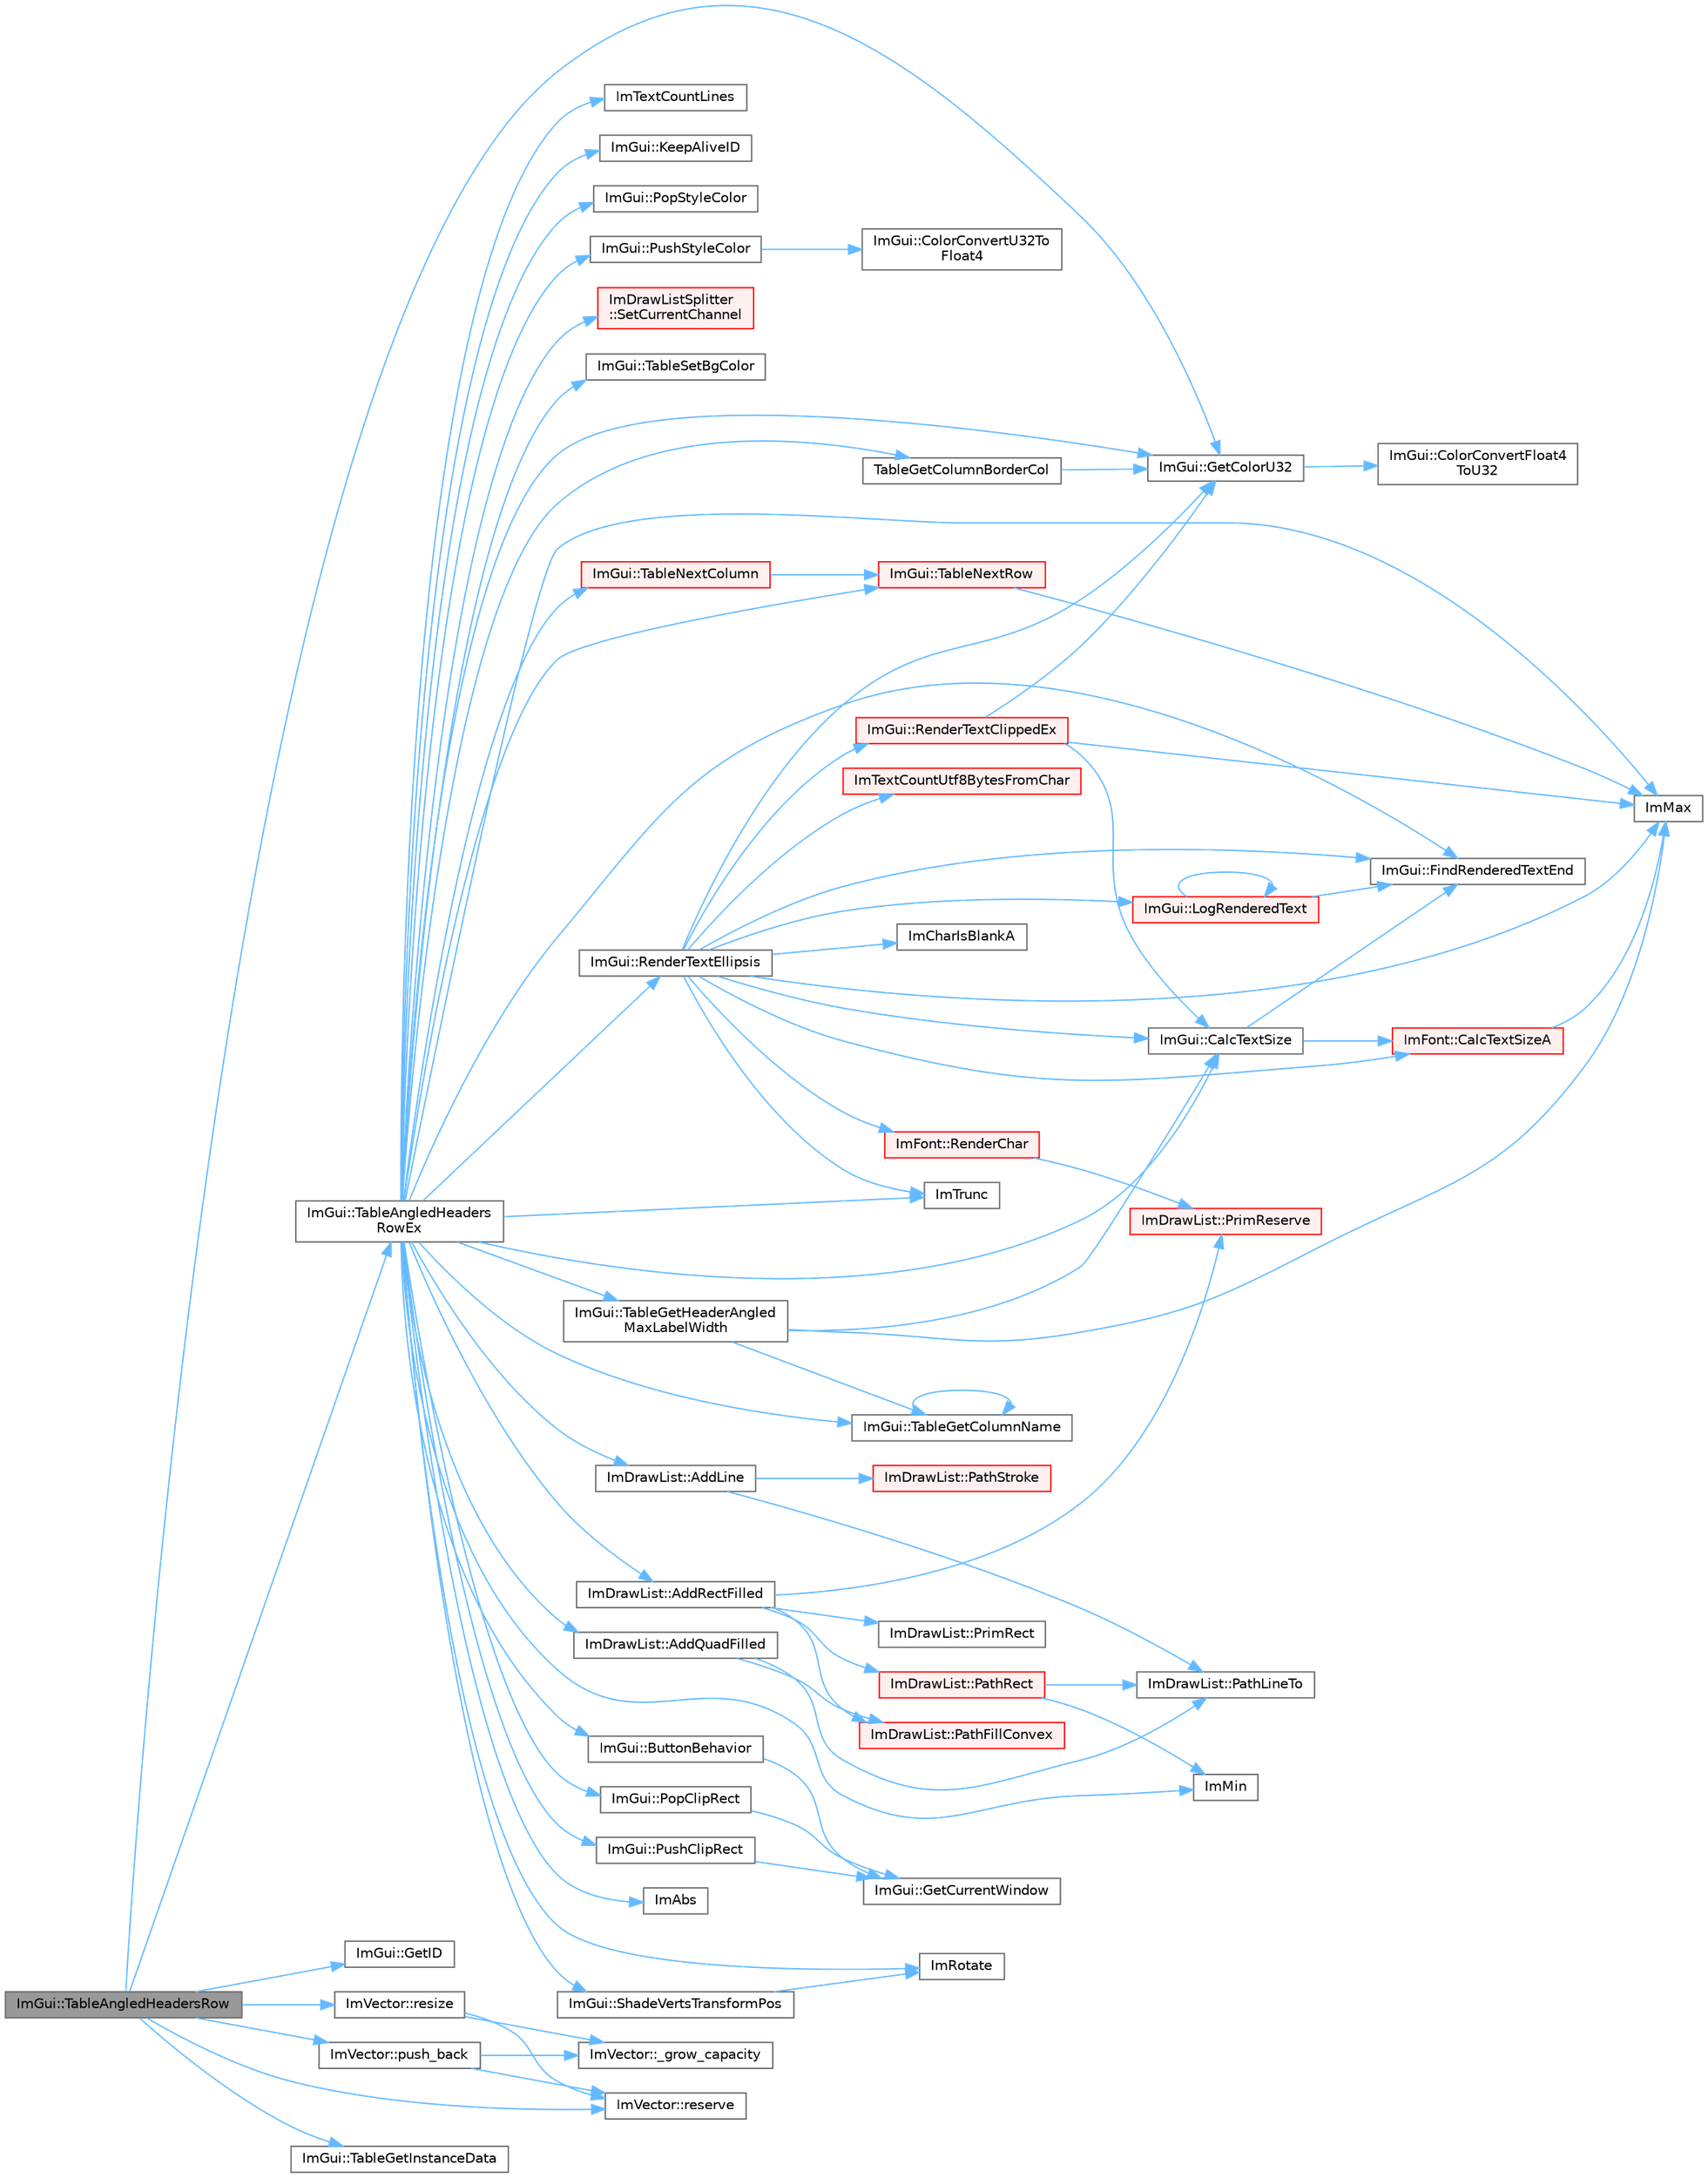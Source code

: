 digraph "ImGui::TableAngledHeadersRow"
{
 // LATEX_PDF_SIZE
  bgcolor="transparent";
  edge [fontname=Helvetica,fontsize=10,labelfontname=Helvetica,labelfontsize=10];
  node [fontname=Helvetica,fontsize=10,shape=box,height=0.2,width=0.4];
  rankdir="LR";
  Node1 [id="Node000001",label="ImGui::TableAngledHeadersRow",height=0.2,width=0.4,color="gray40", fillcolor="grey60", style="filled", fontcolor="black",tooltip=" "];
  Node1 -> Node2 [id="edge1_Node000001_Node000002",color="steelblue1",style="solid",tooltip=" "];
  Node2 [id="Node000002",label="ImGui::GetColorU32",height=0.2,width=0.4,color="grey40", fillcolor="white", style="filled",URL="$namespace_im_gui.html#a0de2d9bd347d9866511eb8d014e62556",tooltip=" "];
  Node2 -> Node3 [id="edge2_Node000002_Node000003",color="steelblue1",style="solid",tooltip=" "];
  Node3 [id="Node000003",label="ImGui::ColorConvertFloat4\lToU32",height=0.2,width=0.4,color="grey40", fillcolor="white", style="filled",URL="$namespace_im_gui.html#abe2691de0b1a71c774ab24cc91564a94",tooltip=" "];
  Node1 -> Node4 [id="edge3_Node000001_Node000004",color="steelblue1",style="solid",tooltip=" "];
  Node4 [id="Node000004",label="ImGui::GetID",height=0.2,width=0.4,color="grey40", fillcolor="white", style="filled",URL="$namespace_im_gui.html#a3329b04bd4235e90ad9deb00ffb38ae4",tooltip=" "];
  Node1 -> Node5 [id="edge4_Node000001_Node000005",color="steelblue1",style="solid",tooltip=" "];
  Node5 [id="Node000005",label="ImVector::push_back",height=0.2,width=0.4,color="grey40", fillcolor="white", style="filled",URL="$struct_im_vector.html#aab5df48e0711a48bd12f3206e08c4108",tooltip=" "];
  Node5 -> Node6 [id="edge5_Node000005_Node000006",color="steelblue1",style="solid",tooltip=" "];
  Node6 [id="Node000006",label="ImVector::_grow_capacity",height=0.2,width=0.4,color="grey40", fillcolor="white", style="filled",URL="$struct_im_vector.html#a3a097635d464b1b70dc7d59996a88b28",tooltip=" "];
  Node5 -> Node7 [id="edge6_Node000005_Node000007",color="steelblue1",style="solid",tooltip=" "];
  Node7 [id="Node000007",label="ImVector::reserve",height=0.2,width=0.4,color="grey40", fillcolor="white", style="filled",URL="$struct_im_vector.html#a0f14f5736c3372157856eebb67123b75",tooltip=" "];
  Node1 -> Node7 [id="edge7_Node000001_Node000007",color="steelblue1",style="solid",tooltip=" "];
  Node1 -> Node8 [id="edge8_Node000001_Node000008",color="steelblue1",style="solid",tooltip=" "];
  Node8 [id="Node000008",label="ImVector::resize",height=0.2,width=0.4,color="grey40", fillcolor="white", style="filled",URL="$struct_im_vector.html#ac371dd62e56ae486b1a5038cf07eee56",tooltip=" "];
  Node8 -> Node6 [id="edge9_Node000008_Node000006",color="steelblue1",style="solid",tooltip=" "];
  Node8 -> Node7 [id="edge10_Node000008_Node000007",color="steelblue1",style="solid",tooltip=" "];
  Node1 -> Node9 [id="edge11_Node000001_Node000009",color="steelblue1",style="solid",tooltip=" "];
  Node9 [id="Node000009",label="ImGui::TableAngledHeaders\lRowEx",height=0.2,width=0.4,color="grey40", fillcolor="white", style="filled",URL="$namespace_im_gui.html#a768f1f8de0f5922c7005c952bb40cdc9",tooltip=" "];
  Node9 -> Node10 [id="edge12_Node000009_Node000010",color="steelblue1",style="solid",tooltip=" "];
  Node10 [id="Node000010",label="ImDrawList::AddLine",height=0.2,width=0.4,color="grey40", fillcolor="white", style="filled",URL="$struct_im_draw_list.html#aa21e5a1c6e00239581f97d344fc0db61",tooltip=" "];
  Node10 -> Node11 [id="edge13_Node000010_Node000011",color="steelblue1",style="solid",tooltip=" "];
  Node11 [id="Node000011",label="ImDrawList::PathLineTo",height=0.2,width=0.4,color="grey40", fillcolor="white", style="filled",URL="$struct_im_draw_list.html#a828d944325ed58d8b57abd3647bffaaf",tooltip=" "];
  Node10 -> Node12 [id="edge14_Node000010_Node000012",color="steelblue1",style="solid",tooltip=" "];
  Node12 [id="Node000012",label="ImDrawList::PathStroke",height=0.2,width=0.4,color="red", fillcolor="#FFF0F0", style="filled",URL="$struct_im_draw_list.html#a60bf9040ef3d09b39c4ba8f5a2a68ae9",tooltip=" "];
  Node9 -> Node18 [id="edge15_Node000009_Node000018",color="steelblue1",style="solid",tooltip=" "];
  Node18 [id="Node000018",label="ImDrawList::AddQuadFilled",height=0.2,width=0.4,color="grey40", fillcolor="white", style="filled",URL="$struct_im_draw_list.html#a2b982fbad35f8736fdfc9d6e7db2ca94",tooltip=" "];
  Node18 -> Node19 [id="edge16_Node000018_Node000019",color="steelblue1",style="solid",tooltip=" "];
  Node19 [id="Node000019",label="ImDrawList::PathFillConvex",height=0.2,width=0.4,color="red", fillcolor="#FFF0F0", style="filled",URL="$struct_im_draw_list.html#aea9301cb99ebf4b27f5d3959017567c9",tooltip=" "];
  Node18 -> Node11 [id="edge17_Node000018_Node000011",color="steelblue1",style="solid",tooltip=" "];
  Node9 -> Node21 [id="edge18_Node000009_Node000021",color="steelblue1",style="solid",tooltip=" "];
  Node21 [id="Node000021",label="ImDrawList::AddRectFilled",height=0.2,width=0.4,color="grey40", fillcolor="white", style="filled",URL="$struct_im_draw_list.html#a6b16ab764160b0251d2e7b3bd08c1ffc",tooltip=" "];
  Node21 -> Node19 [id="edge19_Node000021_Node000019",color="steelblue1",style="solid",tooltip=" "];
  Node21 -> Node22 [id="edge20_Node000021_Node000022",color="steelblue1",style="solid",tooltip=" "];
  Node22 [id="Node000022",label="ImDrawList::PathRect",height=0.2,width=0.4,color="red", fillcolor="#FFF0F0", style="filled",URL="$struct_im_draw_list.html#a2251eb264ed8b17a253c409787375053",tooltip=" "];
  Node22 -> Node24 [id="edge21_Node000022_Node000024",color="steelblue1",style="solid",tooltip=" "];
  Node24 [id="Node000024",label="ImMin",height=0.2,width=0.4,color="grey40", fillcolor="white", style="filled",URL="$imgui__internal_8h.html#a7f9d7828066a9d61b5630adcdf4655d3",tooltip=" "];
  Node22 -> Node11 [id="edge22_Node000022_Node000011",color="steelblue1",style="solid",tooltip=" "];
  Node21 -> Node30 [id="edge23_Node000021_Node000030",color="steelblue1",style="solid",tooltip=" "];
  Node30 [id="Node000030",label="ImDrawList::PrimRect",height=0.2,width=0.4,color="grey40", fillcolor="white", style="filled",URL="$struct_im_draw_list.html#ae2be093563f1d20b8190b7c423113925",tooltip=" "];
  Node21 -> Node15 [id="edge24_Node000021_Node000015",color="steelblue1",style="solid",tooltip=" "];
  Node15 [id="Node000015",label="ImDrawList::PrimReserve",height=0.2,width=0.4,color="red", fillcolor="#FFF0F0", style="filled",URL="$struct_im_draw_list.html#a879aa38dbfb0344e3e023d65c002c7d7",tooltip=" "];
  Node9 -> Node31 [id="edge25_Node000009_Node000031",color="steelblue1",style="solid",tooltip=" "];
  Node31 [id="Node000031",label="ImGui::ButtonBehavior",height=0.2,width=0.4,color="grey40", fillcolor="white", style="filled",URL="$namespace_im_gui.html#a65a4f18b1bc8ce0f351687922089f374",tooltip=" "];
  Node31 -> Node32 [id="edge26_Node000031_Node000032",color="steelblue1",style="solid",tooltip=" "];
  Node32 [id="Node000032",label="ImGui::GetCurrentWindow",height=0.2,width=0.4,color="grey40", fillcolor="white", style="filled",URL="$namespace_im_gui.html#ac452417b5004ca16a814a72cff153526",tooltip=" "];
  Node9 -> Node33 [id="edge27_Node000009_Node000033",color="steelblue1",style="solid",tooltip=" "];
  Node33 [id="Node000033",label="ImGui::CalcTextSize",height=0.2,width=0.4,color="grey40", fillcolor="white", style="filled",URL="$namespace_im_gui.html#a848b9db6cc4a186751c0ecebcaadc33b",tooltip=" "];
  Node33 -> Node34 [id="edge28_Node000033_Node000034",color="steelblue1",style="solid",tooltip=" "];
  Node34 [id="Node000034",label="ImFont::CalcTextSizeA",height=0.2,width=0.4,color="red", fillcolor="#FFF0F0", style="filled",URL="$struct_im_font.html#a418146c00c3dee351a411b952cce5175",tooltip=" "];
  Node34 -> Node14 [id="edge29_Node000034_Node000014",color="steelblue1",style="solid",tooltip=" "];
  Node14 [id="Node000014",label="ImMax",height=0.2,width=0.4,color="grey40", fillcolor="white", style="filled",URL="$imgui__internal_8h.html#a7667efd95147d0422f140917c71a9226",tooltip=" "];
  Node33 -> Node40 [id="edge30_Node000033_Node000040",color="steelblue1",style="solid",tooltip=" "];
  Node40 [id="Node000040",label="ImGui::FindRenderedTextEnd",height=0.2,width=0.4,color="grey40", fillcolor="white", style="filled",URL="$namespace_im_gui.html#a7671e1dbc803a31b06081b52a771d83f",tooltip=" "];
  Node9 -> Node40 [id="edge31_Node000009_Node000040",color="steelblue1",style="solid",tooltip=" "];
  Node9 -> Node2 [id="edge32_Node000009_Node000002",color="steelblue1",style="solid",tooltip=" "];
  Node9 -> Node28 [id="edge33_Node000009_Node000028",color="steelblue1",style="solid",tooltip=" "];
  Node28 [id="Node000028",label="ImAbs",height=0.2,width=0.4,color="grey40", fillcolor="white", style="filled",URL="$imgui__internal_8h.html#aab329ad3ecb3ffc0bf9183d9edb144bb",tooltip=" "];
  Node9 -> Node14 [id="edge34_Node000009_Node000014",color="steelblue1",style="solid",tooltip=" "];
  Node9 -> Node24 [id="edge35_Node000009_Node000024",color="steelblue1",style="solid",tooltip=" "];
  Node9 -> Node41 [id="edge36_Node000009_Node000041",color="steelblue1",style="solid",tooltip=" "];
  Node41 [id="Node000041",label="ImRotate",height=0.2,width=0.4,color="grey40", fillcolor="white", style="filled",URL="$imgui__internal_8h.html#a09fb9656039efe11ce8923dbeeaf79a4",tooltip=" "];
  Node9 -> Node42 [id="edge37_Node000009_Node000042",color="steelblue1",style="solid",tooltip=" "];
  Node42 [id="Node000042",label="ImTextCountLines",height=0.2,width=0.4,color="grey40", fillcolor="white", style="filled",URL="$imgui_8cpp.html#afbf0164505f16e7d8f99ee79c8b3dfd9",tooltip=" "];
  Node9 -> Node43 [id="edge38_Node000009_Node000043",color="steelblue1",style="solid",tooltip=" "];
  Node43 [id="Node000043",label="ImTrunc",height=0.2,width=0.4,color="grey40", fillcolor="white", style="filled",URL="$imgui__internal_8h.html#a34870cae27ccd450c17ec3d3910b2da4",tooltip=" "];
  Node9 -> Node44 [id="edge39_Node000009_Node000044",color="steelblue1",style="solid",tooltip=" "];
  Node44 [id="Node000044",label="ImGui::KeepAliveID",height=0.2,width=0.4,color="grey40", fillcolor="white", style="filled",URL="$namespace_im_gui.html#a85a245c78a9f7c351636bdad6e60c488",tooltip=" "];
  Node9 -> Node45 [id="edge40_Node000009_Node000045",color="steelblue1",style="solid",tooltip=" "];
  Node45 [id="Node000045",label="ImGui::PopClipRect",height=0.2,width=0.4,color="grey40", fillcolor="white", style="filled",URL="$namespace_im_gui.html#aef1c8a6e5a3c70cb10d03d2a2a66dfd8",tooltip=" "];
  Node45 -> Node32 [id="edge41_Node000045_Node000032",color="steelblue1",style="solid",tooltip=" "];
  Node9 -> Node46 [id="edge42_Node000009_Node000046",color="steelblue1",style="solid",tooltip=" "];
  Node46 [id="Node000046",label="ImGui::PopStyleColor",height=0.2,width=0.4,color="grey40", fillcolor="white", style="filled",URL="$namespace_im_gui.html#a9795f730b4043a98b6254738d86efcdc",tooltip=" "];
  Node9 -> Node47 [id="edge43_Node000009_Node000047",color="steelblue1",style="solid",tooltip=" "];
  Node47 [id="Node000047",label="ImGui::PushClipRect",height=0.2,width=0.4,color="grey40", fillcolor="white", style="filled",URL="$namespace_im_gui.html#a11c8bd8676e1281e15b24c9615b6904a",tooltip=" "];
  Node47 -> Node32 [id="edge44_Node000047_Node000032",color="steelblue1",style="solid",tooltip=" "];
  Node9 -> Node48 [id="edge45_Node000009_Node000048",color="steelblue1",style="solid",tooltip=" "];
  Node48 [id="Node000048",label="ImGui::PushStyleColor",height=0.2,width=0.4,color="grey40", fillcolor="white", style="filled",URL="$namespace_im_gui.html#a77ee84afb636e05eb4b2d6eeddcc2aa8",tooltip=" "];
  Node48 -> Node49 [id="edge46_Node000048_Node000049",color="steelblue1",style="solid",tooltip=" "];
  Node49 [id="Node000049",label="ImGui::ColorConvertU32To\lFloat4",height=0.2,width=0.4,color="grey40", fillcolor="white", style="filled",URL="$namespace_im_gui.html#a74df648cad381b5ad979c3609b7f4b2a",tooltip=" "];
  Node9 -> Node50 [id="edge47_Node000009_Node000050",color="steelblue1",style="solid",tooltip=" "];
  Node50 [id="Node000050",label="ImGui::RenderTextEllipsis",height=0.2,width=0.4,color="grey40", fillcolor="white", style="filled",URL="$namespace_im_gui.html#a029bab9f4602be86178307b168975a6d",tooltip=" "];
  Node50 -> Node33 [id="edge48_Node000050_Node000033",color="steelblue1",style="solid",tooltip=" "];
  Node50 -> Node34 [id="edge49_Node000050_Node000034",color="steelblue1",style="solid",tooltip=" "];
  Node50 -> Node40 [id="edge50_Node000050_Node000040",color="steelblue1",style="solid",tooltip=" "];
  Node50 -> Node2 [id="edge51_Node000050_Node000002",color="steelblue1",style="solid",tooltip=" "];
  Node50 -> Node36 [id="edge52_Node000050_Node000036",color="steelblue1",style="solid",tooltip=" "];
  Node36 [id="Node000036",label="ImCharIsBlankA",height=0.2,width=0.4,color="grey40", fillcolor="white", style="filled",URL="$imgui__internal_8h.html#ac22c577d0d6591a9d948ab5590663359",tooltip=" "];
  Node50 -> Node14 [id="edge53_Node000050_Node000014",color="steelblue1",style="solid",tooltip=" "];
  Node50 -> Node51 [id="edge54_Node000050_Node000051",color="steelblue1",style="solid",tooltip=" "];
  Node51 [id="Node000051",label="ImTextCountUtf8BytesFromChar",height=0.2,width=0.4,color="red", fillcolor="#FFF0F0", style="filled",URL="$imgui_8cpp.html#ae1d5a0a2772f1e426f4bedbf4148235d",tooltip=" "];
  Node50 -> Node43 [id="edge55_Node000050_Node000043",color="steelblue1",style="solid",tooltip=" "];
  Node50 -> Node52 [id="edge56_Node000050_Node000052",color="steelblue1",style="solid",tooltip=" "];
  Node52 [id="Node000052",label="ImGui::LogRenderedText",height=0.2,width=0.4,color="red", fillcolor="#FFF0F0", style="filled",URL="$namespace_im_gui.html#a7a0d62e33f2236ec2f789e24ca0fb56f",tooltip=" "];
  Node52 -> Node40 [id="edge57_Node000052_Node000040",color="steelblue1",style="solid",tooltip=" "];
  Node52 -> Node52 [id="edge58_Node000052_Node000052",color="steelblue1",style="solid",tooltip=" "];
  Node50 -> Node57 [id="edge59_Node000050_Node000057",color="steelblue1",style="solid",tooltip=" "];
  Node57 [id="Node000057",label="ImFont::RenderChar",height=0.2,width=0.4,color="red", fillcolor="#FFF0F0", style="filled",URL="$struct_im_font.html#a3bc3a49edc3a529763c45e2c25e66727",tooltip=" "];
  Node57 -> Node15 [id="edge60_Node000057_Node000015",color="steelblue1",style="solid",tooltip=" "];
  Node50 -> Node60 [id="edge61_Node000050_Node000060",color="steelblue1",style="solid",tooltip=" "];
  Node60 [id="Node000060",label="ImGui::RenderTextClippedEx",height=0.2,width=0.4,color="red", fillcolor="#FFF0F0", style="filled",URL="$namespace_im_gui.html#a6ff0aaef091d39b0e2e2f6afeb647b34",tooltip=" "];
  Node60 -> Node33 [id="edge62_Node000060_Node000033",color="steelblue1",style="solid",tooltip=" "];
  Node60 -> Node2 [id="edge63_Node000060_Node000002",color="steelblue1",style="solid",tooltip=" "];
  Node60 -> Node14 [id="edge64_Node000060_Node000014",color="steelblue1",style="solid",tooltip=" "];
  Node9 -> Node62 [id="edge65_Node000009_Node000062",color="steelblue1",style="solid",tooltip=" "];
  Node62 [id="Node000062",label="ImDrawListSplitter\l::SetCurrentChannel",height=0.2,width=0.4,color="red", fillcolor="#FFF0F0", style="filled",URL="$struct_im_draw_list_splitter.html#ad3797b0755caa07f3d69a9e3566eb0e5",tooltip=" "];
  Node9 -> Node63 [id="edge66_Node000009_Node000063",color="steelblue1",style="solid",tooltip=" "];
  Node63 [id="Node000063",label="ImGui::ShadeVertsTransformPos",height=0.2,width=0.4,color="grey40", fillcolor="white", style="filled",URL="$namespace_im_gui.html#a88fb69f1ac18ffb7925aa1c77fb7c37c",tooltip=" "];
  Node63 -> Node41 [id="edge67_Node000063_Node000041",color="steelblue1",style="solid",tooltip=" "];
  Node9 -> Node64 [id="edge68_Node000009_Node000064",color="steelblue1",style="solid",tooltip=" "];
  Node64 [id="Node000064",label="TableGetColumnBorderCol",height=0.2,width=0.4,color="grey40", fillcolor="white", style="filled",URL="$imgui__tables_8cpp.html#a6fe13bb54f193aee05417275c4800fcf",tooltip=" "];
  Node64 -> Node2 [id="edge69_Node000064_Node000002",color="steelblue1",style="solid",tooltip=" "];
  Node9 -> Node65 [id="edge70_Node000009_Node000065",color="steelblue1",style="solid",tooltip=" "];
  Node65 [id="Node000065",label="ImGui::TableGetColumnName",height=0.2,width=0.4,color="grey40", fillcolor="white", style="filled",URL="$namespace_im_gui.html#a38ddf97e72be7278e6661d7db3055526",tooltip=" "];
  Node65 -> Node65 [id="edge71_Node000065_Node000065",color="steelblue1",style="solid",tooltip=" "];
  Node9 -> Node66 [id="edge72_Node000009_Node000066",color="steelblue1",style="solid",tooltip=" "];
  Node66 [id="Node000066",label="ImGui::TableGetHeaderAngled\lMaxLabelWidth",height=0.2,width=0.4,color="grey40", fillcolor="white", style="filled",URL="$namespace_im_gui.html#a0ca90d6b30ebafeeae2baf45abc09bda",tooltip=" "];
  Node66 -> Node33 [id="edge73_Node000066_Node000033",color="steelblue1",style="solid",tooltip=" "];
  Node66 -> Node14 [id="edge74_Node000066_Node000014",color="steelblue1",style="solid",tooltip=" "];
  Node66 -> Node65 [id="edge75_Node000066_Node000065",color="steelblue1",style="solid",tooltip=" "];
  Node9 -> Node67 [id="edge76_Node000009_Node000067",color="steelblue1",style="solid",tooltip=" "];
  Node67 [id="Node000067",label="ImGui::TableNextColumn",height=0.2,width=0.4,color="red", fillcolor="#FFF0F0", style="filled",URL="$namespace_im_gui.html#ac9925e8335f55449b1be988829e37ba5",tooltip=" "];
  Node67 -> Node73 [id="edge77_Node000067_Node000073",color="steelblue1",style="solid",tooltip=" "];
  Node73 [id="Node000073",label="ImGui::TableNextRow",height=0.2,width=0.4,color="red", fillcolor="#FFF0F0", style="filled",URL="$namespace_im_gui.html#a33511cbfe04b545a1a51b514ab6c208c",tooltip=" "];
  Node73 -> Node14 [id="edge78_Node000073_Node000014",color="steelblue1",style="solid",tooltip=" "];
  Node9 -> Node73 [id="edge79_Node000009_Node000073",color="steelblue1",style="solid",tooltip=" "];
  Node9 -> Node75 [id="edge80_Node000009_Node000075",color="steelblue1",style="solid",tooltip=" "];
  Node75 [id="Node000075",label="ImGui::TableSetBgColor",height=0.2,width=0.4,color="grey40", fillcolor="white", style="filled",URL="$namespace_im_gui.html#ae8fa85b0cea3c12f73d9432cab64d50a",tooltip=" "];
  Node1 -> Node80 [id="edge81_Node000001_Node000080",color="steelblue1",style="solid",tooltip=" "];
  Node80 [id="Node000080",label="ImGui::TableGetInstanceData",height=0.2,width=0.4,color="grey40", fillcolor="white", style="filled",URL="$namespace_im_gui.html#aaf5b122b1f088db308b44508c240b05f",tooltip=" "];
}
